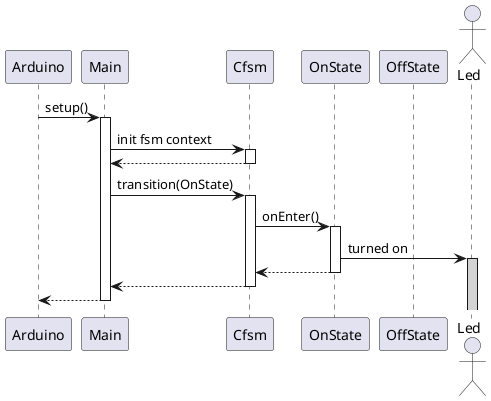 @startuml CFSM stateAlias1 --> stateAlias2 : messageOrCond2 <<stereotype1>>
autoactivate on

participant Arduino
participant Main
participant Cfsm
participant OnState
participant OffState
Actor Led

Arduino -> Main: setup()
Main -> Cfsm : init fsm context
Main <-- Cfsm
Main -> Cfsm : transition(OnState)
Cfsm -> OnState : onEnter()
OnState -> Led #LightGray : turned on
Cfsm <-- OnState
Main <-- Cfsm
Arduino <-- Main

@enduml